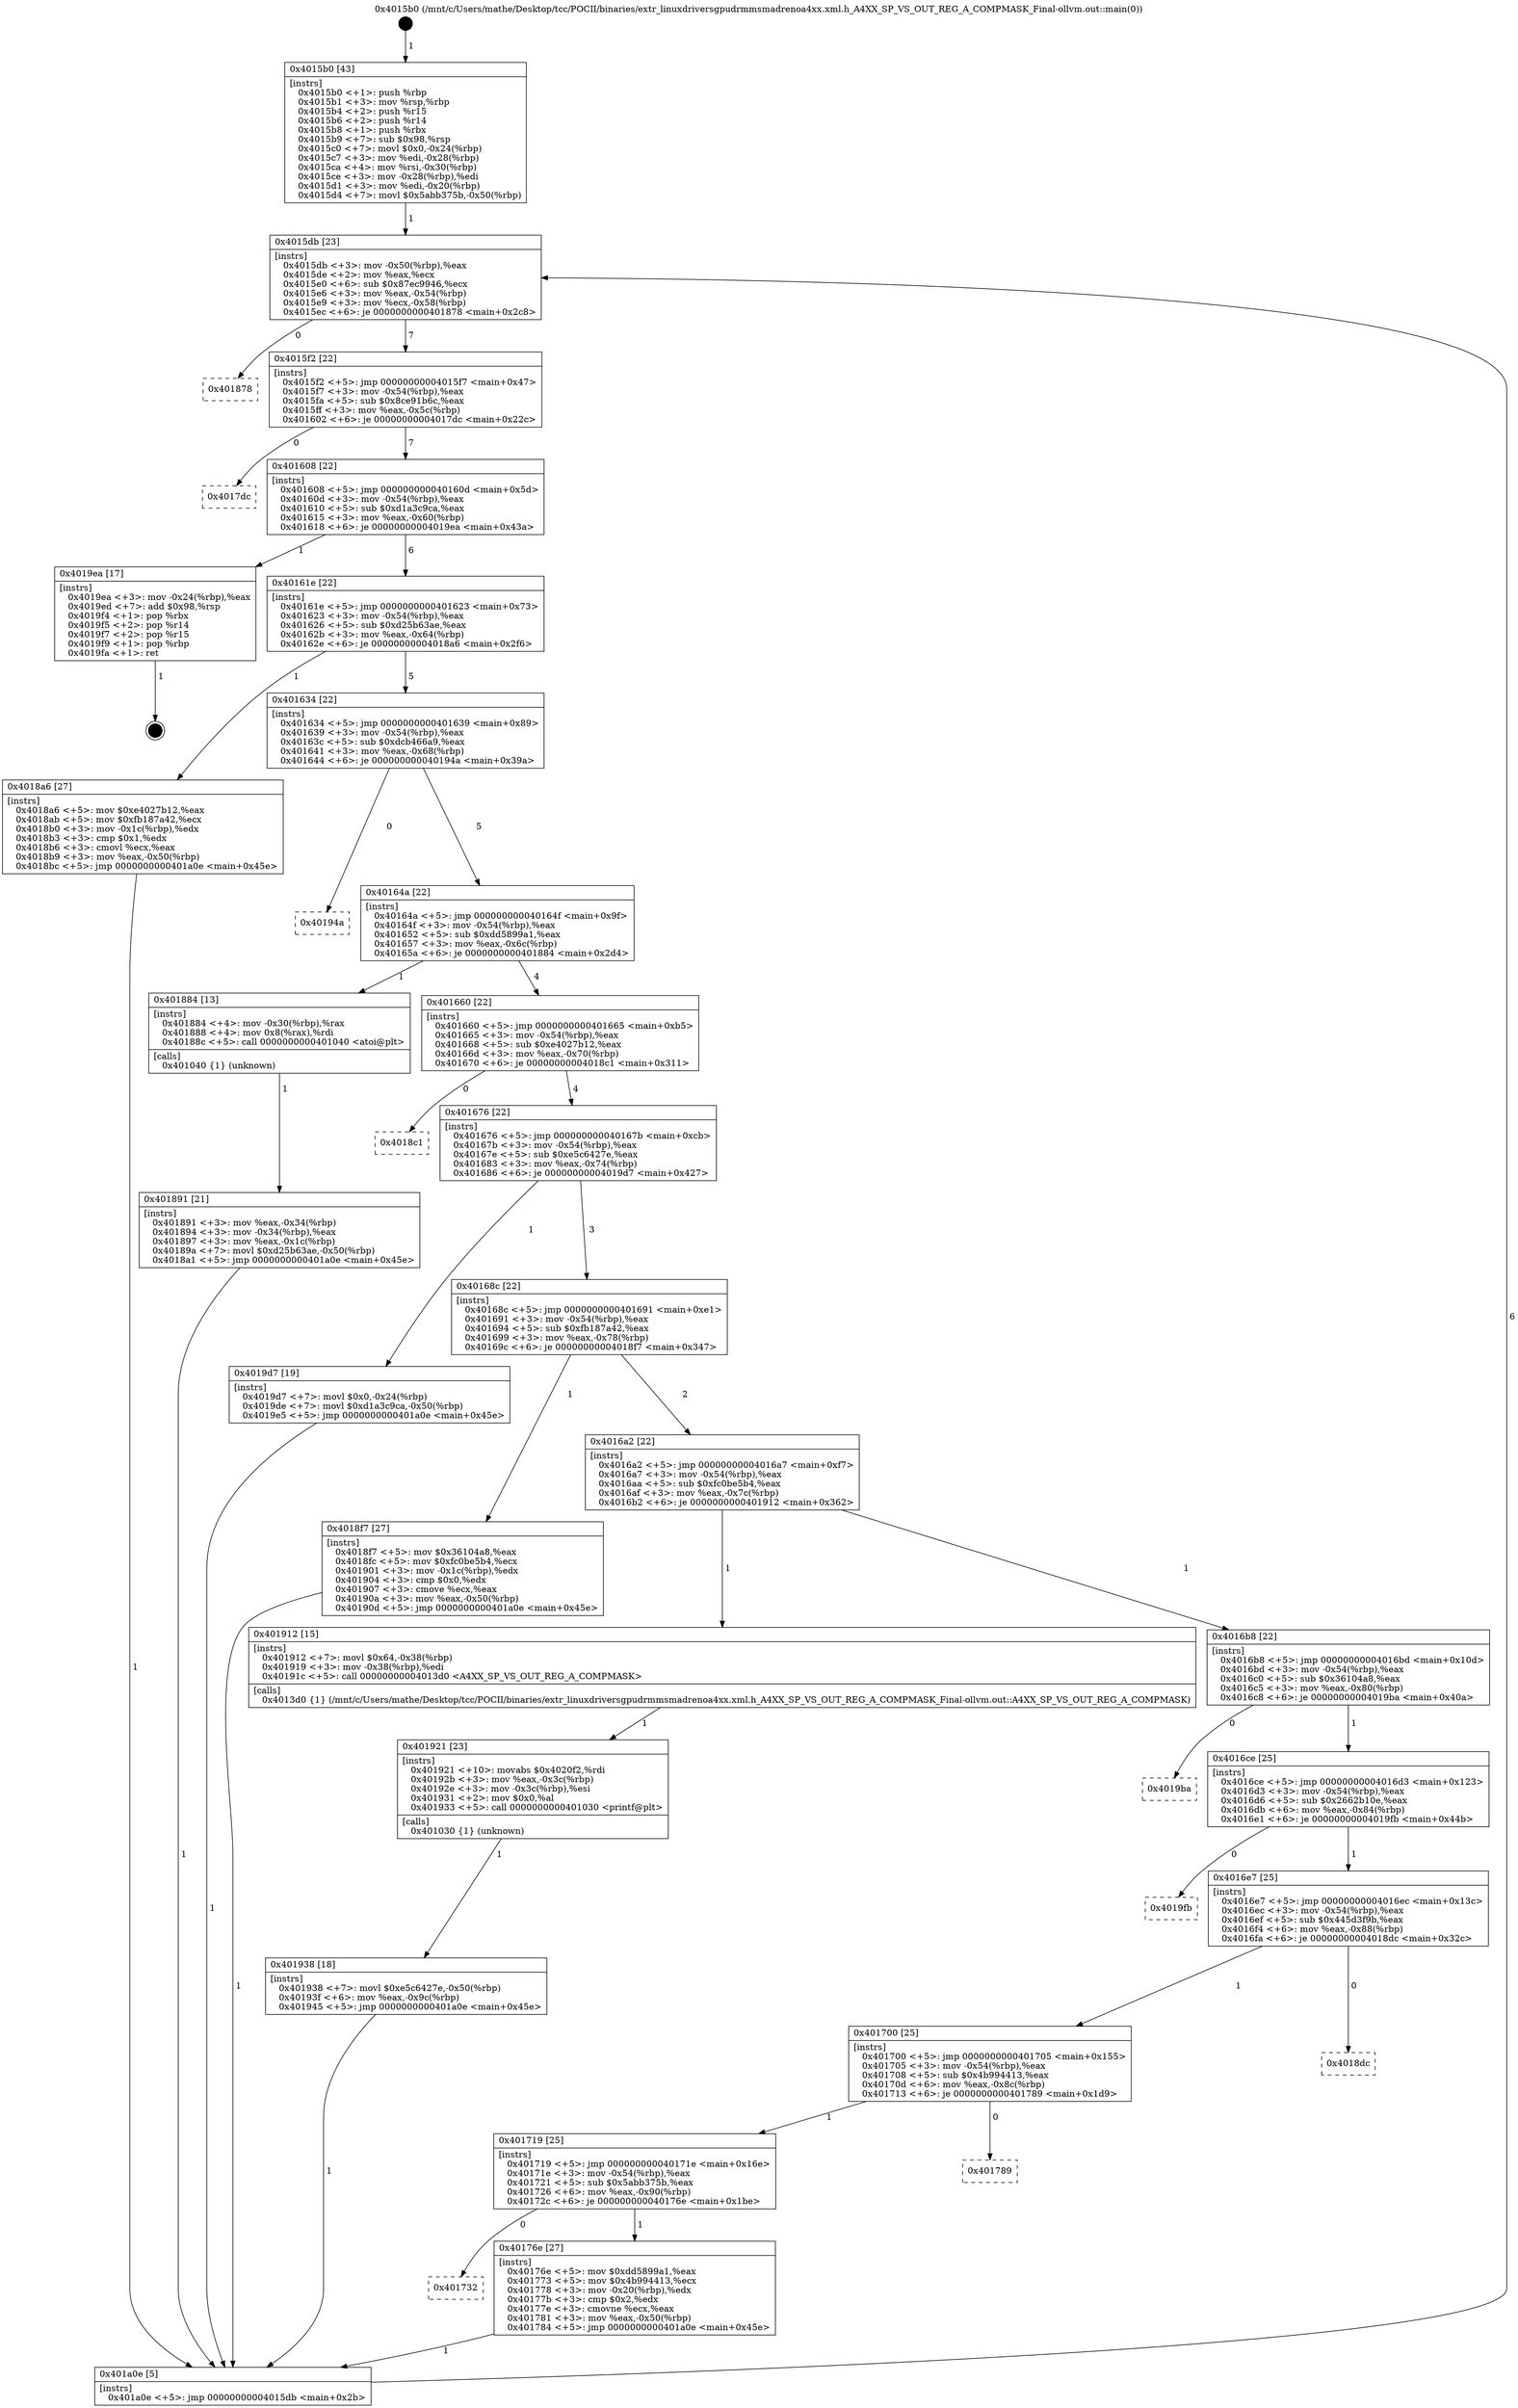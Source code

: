 digraph "0x4015b0" {
  label = "0x4015b0 (/mnt/c/Users/mathe/Desktop/tcc/POCII/binaries/extr_linuxdriversgpudrmmsmadrenoa4xx.xml.h_A4XX_SP_VS_OUT_REG_A_COMPMASK_Final-ollvm.out::main(0))"
  labelloc = "t"
  node[shape=record]

  Entry [label="",width=0.3,height=0.3,shape=circle,fillcolor=black,style=filled]
  "0x4015db" [label="{
     0x4015db [23]\l
     | [instrs]\l
     &nbsp;&nbsp;0x4015db \<+3\>: mov -0x50(%rbp),%eax\l
     &nbsp;&nbsp;0x4015de \<+2\>: mov %eax,%ecx\l
     &nbsp;&nbsp;0x4015e0 \<+6\>: sub $0x87ec9946,%ecx\l
     &nbsp;&nbsp;0x4015e6 \<+3\>: mov %eax,-0x54(%rbp)\l
     &nbsp;&nbsp;0x4015e9 \<+3\>: mov %ecx,-0x58(%rbp)\l
     &nbsp;&nbsp;0x4015ec \<+6\>: je 0000000000401878 \<main+0x2c8\>\l
  }"]
  "0x401878" [label="{
     0x401878\l
  }", style=dashed]
  "0x4015f2" [label="{
     0x4015f2 [22]\l
     | [instrs]\l
     &nbsp;&nbsp;0x4015f2 \<+5\>: jmp 00000000004015f7 \<main+0x47\>\l
     &nbsp;&nbsp;0x4015f7 \<+3\>: mov -0x54(%rbp),%eax\l
     &nbsp;&nbsp;0x4015fa \<+5\>: sub $0x8ce91b6c,%eax\l
     &nbsp;&nbsp;0x4015ff \<+3\>: mov %eax,-0x5c(%rbp)\l
     &nbsp;&nbsp;0x401602 \<+6\>: je 00000000004017dc \<main+0x22c\>\l
  }"]
  Exit [label="",width=0.3,height=0.3,shape=circle,fillcolor=black,style=filled,peripheries=2]
  "0x4017dc" [label="{
     0x4017dc\l
  }", style=dashed]
  "0x401608" [label="{
     0x401608 [22]\l
     | [instrs]\l
     &nbsp;&nbsp;0x401608 \<+5\>: jmp 000000000040160d \<main+0x5d\>\l
     &nbsp;&nbsp;0x40160d \<+3\>: mov -0x54(%rbp),%eax\l
     &nbsp;&nbsp;0x401610 \<+5\>: sub $0xd1a3c9ca,%eax\l
     &nbsp;&nbsp;0x401615 \<+3\>: mov %eax,-0x60(%rbp)\l
     &nbsp;&nbsp;0x401618 \<+6\>: je 00000000004019ea \<main+0x43a\>\l
  }"]
  "0x401938" [label="{
     0x401938 [18]\l
     | [instrs]\l
     &nbsp;&nbsp;0x401938 \<+7\>: movl $0xe5c6427e,-0x50(%rbp)\l
     &nbsp;&nbsp;0x40193f \<+6\>: mov %eax,-0x9c(%rbp)\l
     &nbsp;&nbsp;0x401945 \<+5\>: jmp 0000000000401a0e \<main+0x45e\>\l
  }"]
  "0x4019ea" [label="{
     0x4019ea [17]\l
     | [instrs]\l
     &nbsp;&nbsp;0x4019ea \<+3\>: mov -0x24(%rbp),%eax\l
     &nbsp;&nbsp;0x4019ed \<+7\>: add $0x98,%rsp\l
     &nbsp;&nbsp;0x4019f4 \<+1\>: pop %rbx\l
     &nbsp;&nbsp;0x4019f5 \<+2\>: pop %r14\l
     &nbsp;&nbsp;0x4019f7 \<+2\>: pop %r15\l
     &nbsp;&nbsp;0x4019f9 \<+1\>: pop %rbp\l
     &nbsp;&nbsp;0x4019fa \<+1\>: ret\l
  }"]
  "0x40161e" [label="{
     0x40161e [22]\l
     | [instrs]\l
     &nbsp;&nbsp;0x40161e \<+5\>: jmp 0000000000401623 \<main+0x73\>\l
     &nbsp;&nbsp;0x401623 \<+3\>: mov -0x54(%rbp),%eax\l
     &nbsp;&nbsp;0x401626 \<+5\>: sub $0xd25b63ae,%eax\l
     &nbsp;&nbsp;0x40162b \<+3\>: mov %eax,-0x64(%rbp)\l
     &nbsp;&nbsp;0x40162e \<+6\>: je 00000000004018a6 \<main+0x2f6\>\l
  }"]
  "0x401921" [label="{
     0x401921 [23]\l
     | [instrs]\l
     &nbsp;&nbsp;0x401921 \<+10\>: movabs $0x4020f2,%rdi\l
     &nbsp;&nbsp;0x40192b \<+3\>: mov %eax,-0x3c(%rbp)\l
     &nbsp;&nbsp;0x40192e \<+3\>: mov -0x3c(%rbp),%esi\l
     &nbsp;&nbsp;0x401931 \<+2\>: mov $0x0,%al\l
     &nbsp;&nbsp;0x401933 \<+5\>: call 0000000000401030 \<printf@plt\>\l
     | [calls]\l
     &nbsp;&nbsp;0x401030 \{1\} (unknown)\l
  }"]
  "0x4018a6" [label="{
     0x4018a6 [27]\l
     | [instrs]\l
     &nbsp;&nbsp;0x4018a6 \<+5\>: mov $0xe4027b12,%eax\l
     &nbsp;&nbsp;0x4018ab \<+5\>: mov $0xfb187a42,%ecx\l
     &nbsp;&nbsp;0x4018b0 \<+3\>: mov -0x1c(%rbp),%edx\l
     &nbsp;&nbsp;0x4018b3 \<+3\>: cmp $0x1,%edx\l
     &nbsp;&nbsp;0x4018b6 \<+3\>: cmovl %ecx,%eax\l
     &nbsp;&nbsp;0x4018b9 \<+3\>: mov %eax,-0x50(%rbp)\l
     &nbsp;&nbsp;0x4018bc \<+5\>: jmp 0000000000401a0e \<main+0x45e\>\l
  }"]
  "0x401634" [label="{
     0x401634 [22]\l
     | [instrs]\l
     &nbsp;&nbsp;0x401634 \<+5\>: jmp 0000000000401639 \<main+0x89\>\l
     &nbsp;&nbsp;0x401639 \<+3\>: mov -0x54(%rbp),%eax\l
     &nbsp;&nbsp;0x40163c \<+5\>: sub $0xdcb466a9,%eax\l
     &nbsp;&nbsp;0x401641 \<+3\>: mov %eax,-0x68(%rbp)\l
     &nbsp;&nbsp;0x401644 \<+6\>: je 000000000040194a \<main+0x39a\>\l
  }"]
  "0x401891" [label="{
     0x401891 [21]\l
     | [instrs]\l
     &nbsp;&nbsp;0x401891 \<+3\>: mov %eax,-0x34(%rbp)\l
     &nbsp;&nbsp;0x401894 \<+3\>: mov -0x34(%rbp),%eax\l
     &nbsp;&nbsp;0x401897 \<+3\>: mov %eax,-0x1c(%rbp)\l
     &nbsp;&nbsp;0x40189a \<+7\>: movl $0xd25b63ae,-0x50(%rbp)\l
     &nbsp;&nbsp;0x4018a1 \<+5\>: jmp 0000000000401a0e \<main+0x45e\>\l
  }"]
  "0x40194a" [label="{
     0x40194a\l
  }", style=dashed]
  "0x40164a" [label="{
     0x40164a [22]\l
     | [instrs]\l
     &nbsp;&nbsp;0x40164a \<+5\>: jmp 000000000040164f \<main+0x9f\>\l
     &nbsp;&nbsp;0x40164f \<+3\>: mov -0x54(%rbp),%eax\l
     &nbsp;&nbsp;0x401652 \<+5\>: sub $0xdd5899a1,%eax\l
     &nbsp;&nbsp;0x401657 \<+3\>: mov %eax,-0x6c(%rbp)\l
     &nbsp;&nbsp;0x40165a \<+6\>: je 0000000000401884 \<main+0x2d4\>\l
  }"]
  "0x4015b0" [label="{
     0x4015b0 [43]\l
     | [instrs]\l
     &nbsp;&nbsp;0x4015b0 \<+1\>: push %rbp\l
     &nbsp;&nbsp;0x4015b1 \<+3\>: mov %rsp,%rbp\l
     &nbsp;&nbsp;0x4015b4 \<+2\>: push %r15\l
     &nbsp;&nbsp;0x4015b6 \<+2\>: push %r14\l
     &nbsp;&nbsp;0x4015b8 \<+1\>: push %rbx\l
     &nbsp;&nbsp;0x4015b9 \<+7\>: sub $0x98,%rsp\l
     &nbsp;&nbsp;0x4015c0 \<+7\>: movl $0x0,-0x24(%rbp)\l
     &nbsp;&nbsp;0x4015c7 \<+3\>: mov %edi,-0x28(%rbp)\l
     &nbsp;&nbsp;0x4015ca \<+4\>: mov %rsi,-0x30(%rbp)\l
     &nbsp;&nbsp;0x4015ce \<+3\>: mov -0x28(%rbp),%edi\l
     &nbsp;&nbsp;0x4015d1 \<+3\>: mov %edi,-0x20(%rbp)\l
     &nbsp;&nbsp;0x4015d4 \<+7\>: movl $0x5abb375b,-0x50(%rbp)\l
  }"]
  "0x401884" [label="{
     0x401884 [13]\l
     | [instrs]\l
     &nbsp;&nbsp;0x401884 \<+4\>: mov -0x30(%rbp),%rax\l
     &nbsp;&nbsp;0x401888 \<+4\>: mov 0x8(%rax),%rdi\l
     &nbsp;&nbsp;0x40188c \<+5\>: call 0000000000401040 \<atoi@plt\>\l
     | [calls]\l
     &nbsp;&nbsp;0x401040 \{1\} (unknown)\l
  }"]
  "0x401660" [label="{
     0x401660 [22]\l
     | [instrs]\l
     &nbsp;&nbsp;0x401660 \<+5\>: jmp 0000000000401665 \<main+0xb5\>\l
     &nbsp;&nbsp;0x401665 \<+3\>: mov -0x54(%rbp),%eax\l
     &nbsp;&nbsp;0x401668 \<+5\>: sub $0xe4027b12,%eax\l
     &nbsp;&nbsp;0x40166d \<+3\>: mov %eax,-0x70(%rbp)\l
     &nbsp;&nbsp;0x401670 \<+6\>: je 00000000004018c1 \<main+0x311\>\l
  }"]
  "0x401a0e" [label="{
     0x401a0e [5]\l
     | [instrs]\l
     &nbsp;&nbsp;0x401a0e \<+5\>: jmp 00000000004015db \<main+0x2b\>\l
  }"]
  "0x4018c1" [label="{
     0x4018c1\l
  }", style=dashed]
  "0x401676" [label="{
     0x401676 [22]\l
     | [instrs]\l
     &nbsp;&nbsp;0x401676 \<+5\>: jmp 000000000040167b \<main+0xcb\>\l
     &nbsp;&nbsp;0x40167b \<+3\>: mov -0x54(%rbp),%eax\l
     &nbsp;&nbsp;0x40167e \<+5\>: sub $0xe5c6427e,%eax\l
     &nbsp;&nbsp;0x401683 \<+3\>: mov %eax,-0x74(%rbp)\l
     &nbsp;&nbsp;0x401686 \<+6\>: je 00000000004019d7 \<main+0x427\>\l
  }"]
  "0x401732" [label="{
     0x401732\l
  }", style=dashed]
  "0x4019d7" [label="{
     0x4019d7 [19]\l
     | [instrs]\l
     &nbsp;&nbsp;0x4019d7 \<+7\>: movl $0x0,-0x24(%rbp)\l
     &nbsp;&nbsp;0x4019de \<+7\>: movl $0xd1a3c9ca,-0x50(%rbp)\l
     &nbsp;&nbsp;0x4019e5 \<+5\>: jmp 0000000000401a0e \<main+0x45e\>\l
  }"]
  "0x40168c" [label="{
     0x40168c [22]\l
     | [instrs]\l
     &nbsp;&nbsp;0x40168c \<+5\>: jmp 0000000000401691 \<main+0xe1\>\l
     &nbsp;&nbsp;0x401691 \<+3\>: mov -0x54(%rbp),%eax\l
     &nbsp;&nbsp;0x401694 \<+5\>: sub $0xfb187a42,%eax\l
     &nbsp;&nbsp;0x401699 \<+3\>: mov %eax,-0x78(%rbp)\l
     &nbsp;&nbsp;0x40169c \<+6\>: je 00000000004018f7 \<main+0x347\>\l
  }"]
  "0x40176e" [label="{
     0x40176e [27]\l
     | [instrs]\l
     &nbsp;&nbsp;0x40176e \<+5\>: mov $0xdd5899a1,%eax\l
     &nbsp;&nbsp;0x401773 \<+5\>: mov $0x4b994413,%ecx\l
     &nbsp;&nbsp;0x401778 \<+3\>: mov -0x20(%rbp),%edx\l
     &nbsp;&nbsp;0x40177b \<+3\>: cmp $0x2,%edx\l
     &nbsp;&nbsp;0x40177e \<+3\>: cmovne %ecx,%eax\l
     &nbsp;&nbsp;0x401781 \<+3\>: mov %eax,-0x50(%rbp)\l
     &nbsp;&nbsp;0x401784 \<+5\>: jmp 0000000000401a0e \<main+0x45e\>\l
  }"]
  "0x4018f7" [label="{
     0x4018f7 [27]\l
     | [instrs]\l
     &nbsp;&nbsp;0x4018f7 \<+5\>: mov $0x36104a8,%eax\l
     &nbsp;&nbsp;0x4018fc \<+5\>: mov $0xfc0be5b4,%ecx\l
     &nbsp;&nbsp;0x401901 \<+3\>: mov -0x1c(%rbp),%edx\l
     &nbsp;&nbsp;0x401904 \<+3\>: cmp $0x0,%edx\l
     &nbsp;&nbsp;0x401907 \<+3\>: cmove %ecx,%eax\l
     &nbsp;&nbsp;0x40190a \<+3\>: mov %eax,-0x50(%rbp)\l
     &nbsp;&nbsp;0x40190d \<+5\>: jmp 0000000000401a0e \<main+0x45e\>\l
  }"]
  "0x4016a2" [label="{
     0x4016a2 [22]\l
     | [instrs]\l
     &nbsp;&nbsp;0x4016a2 \<+5\>: jmp 00000000004016a7 \<main+0xf7\>\l
     &nbsp;&nbsp;0x4016a7 \<+3\>: mov -0x54(%rbp),%eax\l
     &nbsp;&nbsp;0x4016aa \<+5\>: sub $0xfc0be5b4,%eax\l
     &nbsp;&nbsp;0x4016af \<+3\>: mov %eax,-0x7c(%rbp)\l
     &nbsp;&nbsp;0x4016b2 \<+6\>: je 0000000000401912 \<main+0x362\>\l
  }"]
  "0x401719" [label="{
     0x401719 [25]\l
     | [instrs]\l
     &nbsp;&nbsp;0x401719 \<+5\>: jmp 000000000040171e \<main+0x16e\>\l
     &nbsp;&nbsp;0x40171e \<+3\>: mov -0x54(%rbp),%eax\l
     &nbsp;&nbsp;0x401721 \<+5\>: sub $0x5abb375b,%eax\l
     &nbsp;&nbsp;0x401726 \<+6\>: mov %eax,-0x90(%rbp)\l
     &nbsp;&nbsp;0x40172c \<+6\>: je 000000000040176e \<main+0x1be\>\l
  }"]
  "0x401912" [label="{
     0x401912 [15]\l
     | [instrs]\l
     &nbsp;&nbsp;0x401912 \<+7\>: movl $0x64,-0x38(%rbp)\l
     &nbsp;&nbsp;0x401919 \<+3\>: mov -0x38(%rbp),%edi\l
     &nbsp;&nbsp;0x40191c \<+5\>: call 00000000004013d0 \<A4XX_SP_VS_OUT_REG_A_COMPMASK\>\l
     | [calls]\l
     &nbsp;&nbsp;0x4013d0 \{1\} (/mnt/c/Users/mathe/Desktop/tcc/POCII/binaries/extr_linuxdriversgpudrmmsmadrenoa4xx.xml.h_A4XX_SP_VS_OUT_REG_A_COMPMASK_Final-ollvm.out::A4XX_SP_VS_OUT_REG_A_COMPMASK)\l
  }"]
  "0x4016b8" [label="{
     0x4016b8 [22]\l
     | [instrs]\l
     &nbsp;&nbsp;0x4016b8 \<+5\>: jmp 00000000004016bd \<main+0x10d\>\l
     &nbsp;&nbsp;0x4016bd \<+3\>: mov -0x54(%rbp),%eax\l
     &nbsp;&nbsp;0x4016c0 \<+5\>: sub $0x36104a8,%eax\l
     &nbsp;&nbsp;0x4016c5 \<+3\>: mov %eax,-0x80(%rbp)\l
     &nbsp;&nbsp;0x4016c8 \<+6\>: je 00000000004019ba \<main+0x40a\>\l
  }"]
  "0x401789" [label="{
     0x401789\l
  }", style=dashed]
  "0x4019ba" [label="{
     0x4019ba\l
  }", style=dashed]
  "0x4016ce" [label="{
     0x4016ce [25]\l
     | [instrs]\l
     &nbsp;&nbsp;0x4016ce \<+5\>: jmp 00000000004016d3 \<main+0x123\>\l
     &nbsp;&nbsp;0x4016d3 \<+3\>: mov -0x54(%rbp),%eax\l
     &nbsp;&nbsp;0x4016d6 \<+5\>: sub $0x2662b10e,%eax\l
     &nbsp;&nbsp;0x4016db \<+6\>: mov %eax,-0x84(%rbp)\l
     &nbsp;&nbsp;0x4016e1 \<+6\>: je 00000000004019fb \<main+0x44b\>\l
  }"]
  "0x401700" [label="{
     0x401700 [25]\l
     | [instrs]\l
     &nbsp;&nbsp;0x401700 \<+5\>: jmp 0000000000401705 \<main+0x155\>\l
     &nbsp;&nbsp;0x401705 \<+3\>: mov -0x54(%rbp),%eax\l
     &nbsp;&nbsp;0x401708 \<+5\>: sub $0x4b994413,%eax\l
     &nbsp;&nbsp;0x40170d \<+6\>: mov %eax,-0x8c(%rbp)\l
     &nbsp;&nbsp;0x401713 \<+6\>: je 0000000000401789 \<main+0x1d9\>\l
  }"]
  "0x4019fb" [label="{
     0x4019fb\l
  }", style=dashed]
  "0x4016e7" [label="{
     0x4016e7 [25]\l
     | [instrs]\l
     &nbsp;&nbsp;0x4016e7 \<+5\>: jmp 00000000004016ec \<main+0x13c\>\l
     &nbsp;&nbsp;0x4016ec \<+3\>: mov -0x54(%rbp),%eax\l
     &nbsp;&nbsp;0x4016ef \<+5\>: sub $0x445d3f9b,%eax\l
     &nbsp;&nbsp;0x4016f4 \<+6\>: mov %eax,-0x88(%rbp)\l
     &nbsp;&nbsp;0x4016fa \<+6\>: je 00000000004018dc \<main+0x32c\>\l
  }"]
  "0x4018dc" [label="{
     0x4018dc\l
  }", style=dashed]
  Entry -> "0x4015b0" [label=" 1"]
  "0x4015db" -> "0x401878" [label=" 0"]
  "0x4015db" -> "0x4015f2" [label=" 7"]
  "0x4019ea" -> Exit [label=" 1"]
  "0x4015f2" -> "0x4017dc" [label=" 0"]
  "0x4015f2" -> "0x401608" [label=" 7"]
  "0x4019d7" -> "0x401a0e" [label=" 1"]
  "0x401608" -> "0x4019ea" [label=" 1"]
  "0x401608" -> "0x40161e" [label=" 6"]
  "0x401938" -> "0x401a0e" [label=" 1"]
  "0x40161e" -> "0x4018a6" [label=" 1"]
  "0x40161e" -> "0x401634" [label=" 5"]
  "0x401921" -> "0x401938" [label=" 1"]
  "0x401634" -> "0x40194a" [label=" 0"]
  "0x401634" -> "0x40164a" [label=" 5"]
  "0x401912" -> "0x401921" [label=" 1"]
  "0x40164a" -> "0x401884" [label=" 1"]
  "0x40164a" -> "0x401660" [label=" 4"]
  "0x4018f7" -> "0x401a0e" [label=" 1"]
  "0x401660" -> "0x4018c1" [label=" 0"]
  "0x401660" -> "0x401676" [label=" 4"]
  "0x4018a6" -> "0x401a0e" [label=" 1"]
  "0x401676" -> "0x4019d7" [label=" 1"]
  "0x401676" -> "0x40168c" [label=" 3"]
  "0x401891" -> "0x401a0e" [label=" 1"]
  "0x40168c" -> "0x4018f7" [label=" 1"]
  "0x40168c" -> "0x4016a2" [label=" 2"]
  "0x401884" -> "0x401891" [label=" 1"]
  "0x4016a2" -> "0x401912" [label=" 1"]
  "0x4016a2" -> "0x4016b8" [label=" 1"]
  "0x4015b0" -> "0x4015db" [label=" 1"]
  "0x4016b8" -> "0x4019ba" [label=" 0"]
  "0x4016b8" -> "0x4016ce" [label=" 1"]
  "0x40176e" -> "0x401a0e" [label=" 1"]
  "0x4016ce" -> "0x4019fb" [label=" 0"]
  "0x4016ce" -> "0x4016e7" [label=" 1"]
  "0x401719" -> "0x40176e" [label=" 1"]
  "0x4016e7" -> "0x4018dc" [label=" 0"]
  "0x4016e7" -> "0x401700" [label=" 1"]
  "0x401719" -> "0x401732" [label=" 0"]
  "0x401700" -> "0x401789" [label=" 0"]
  "0x401700" -> "0x401719" [label=" 1"]
  "0x401a0e" -> "0x4015db" [label=" 6"]
}
